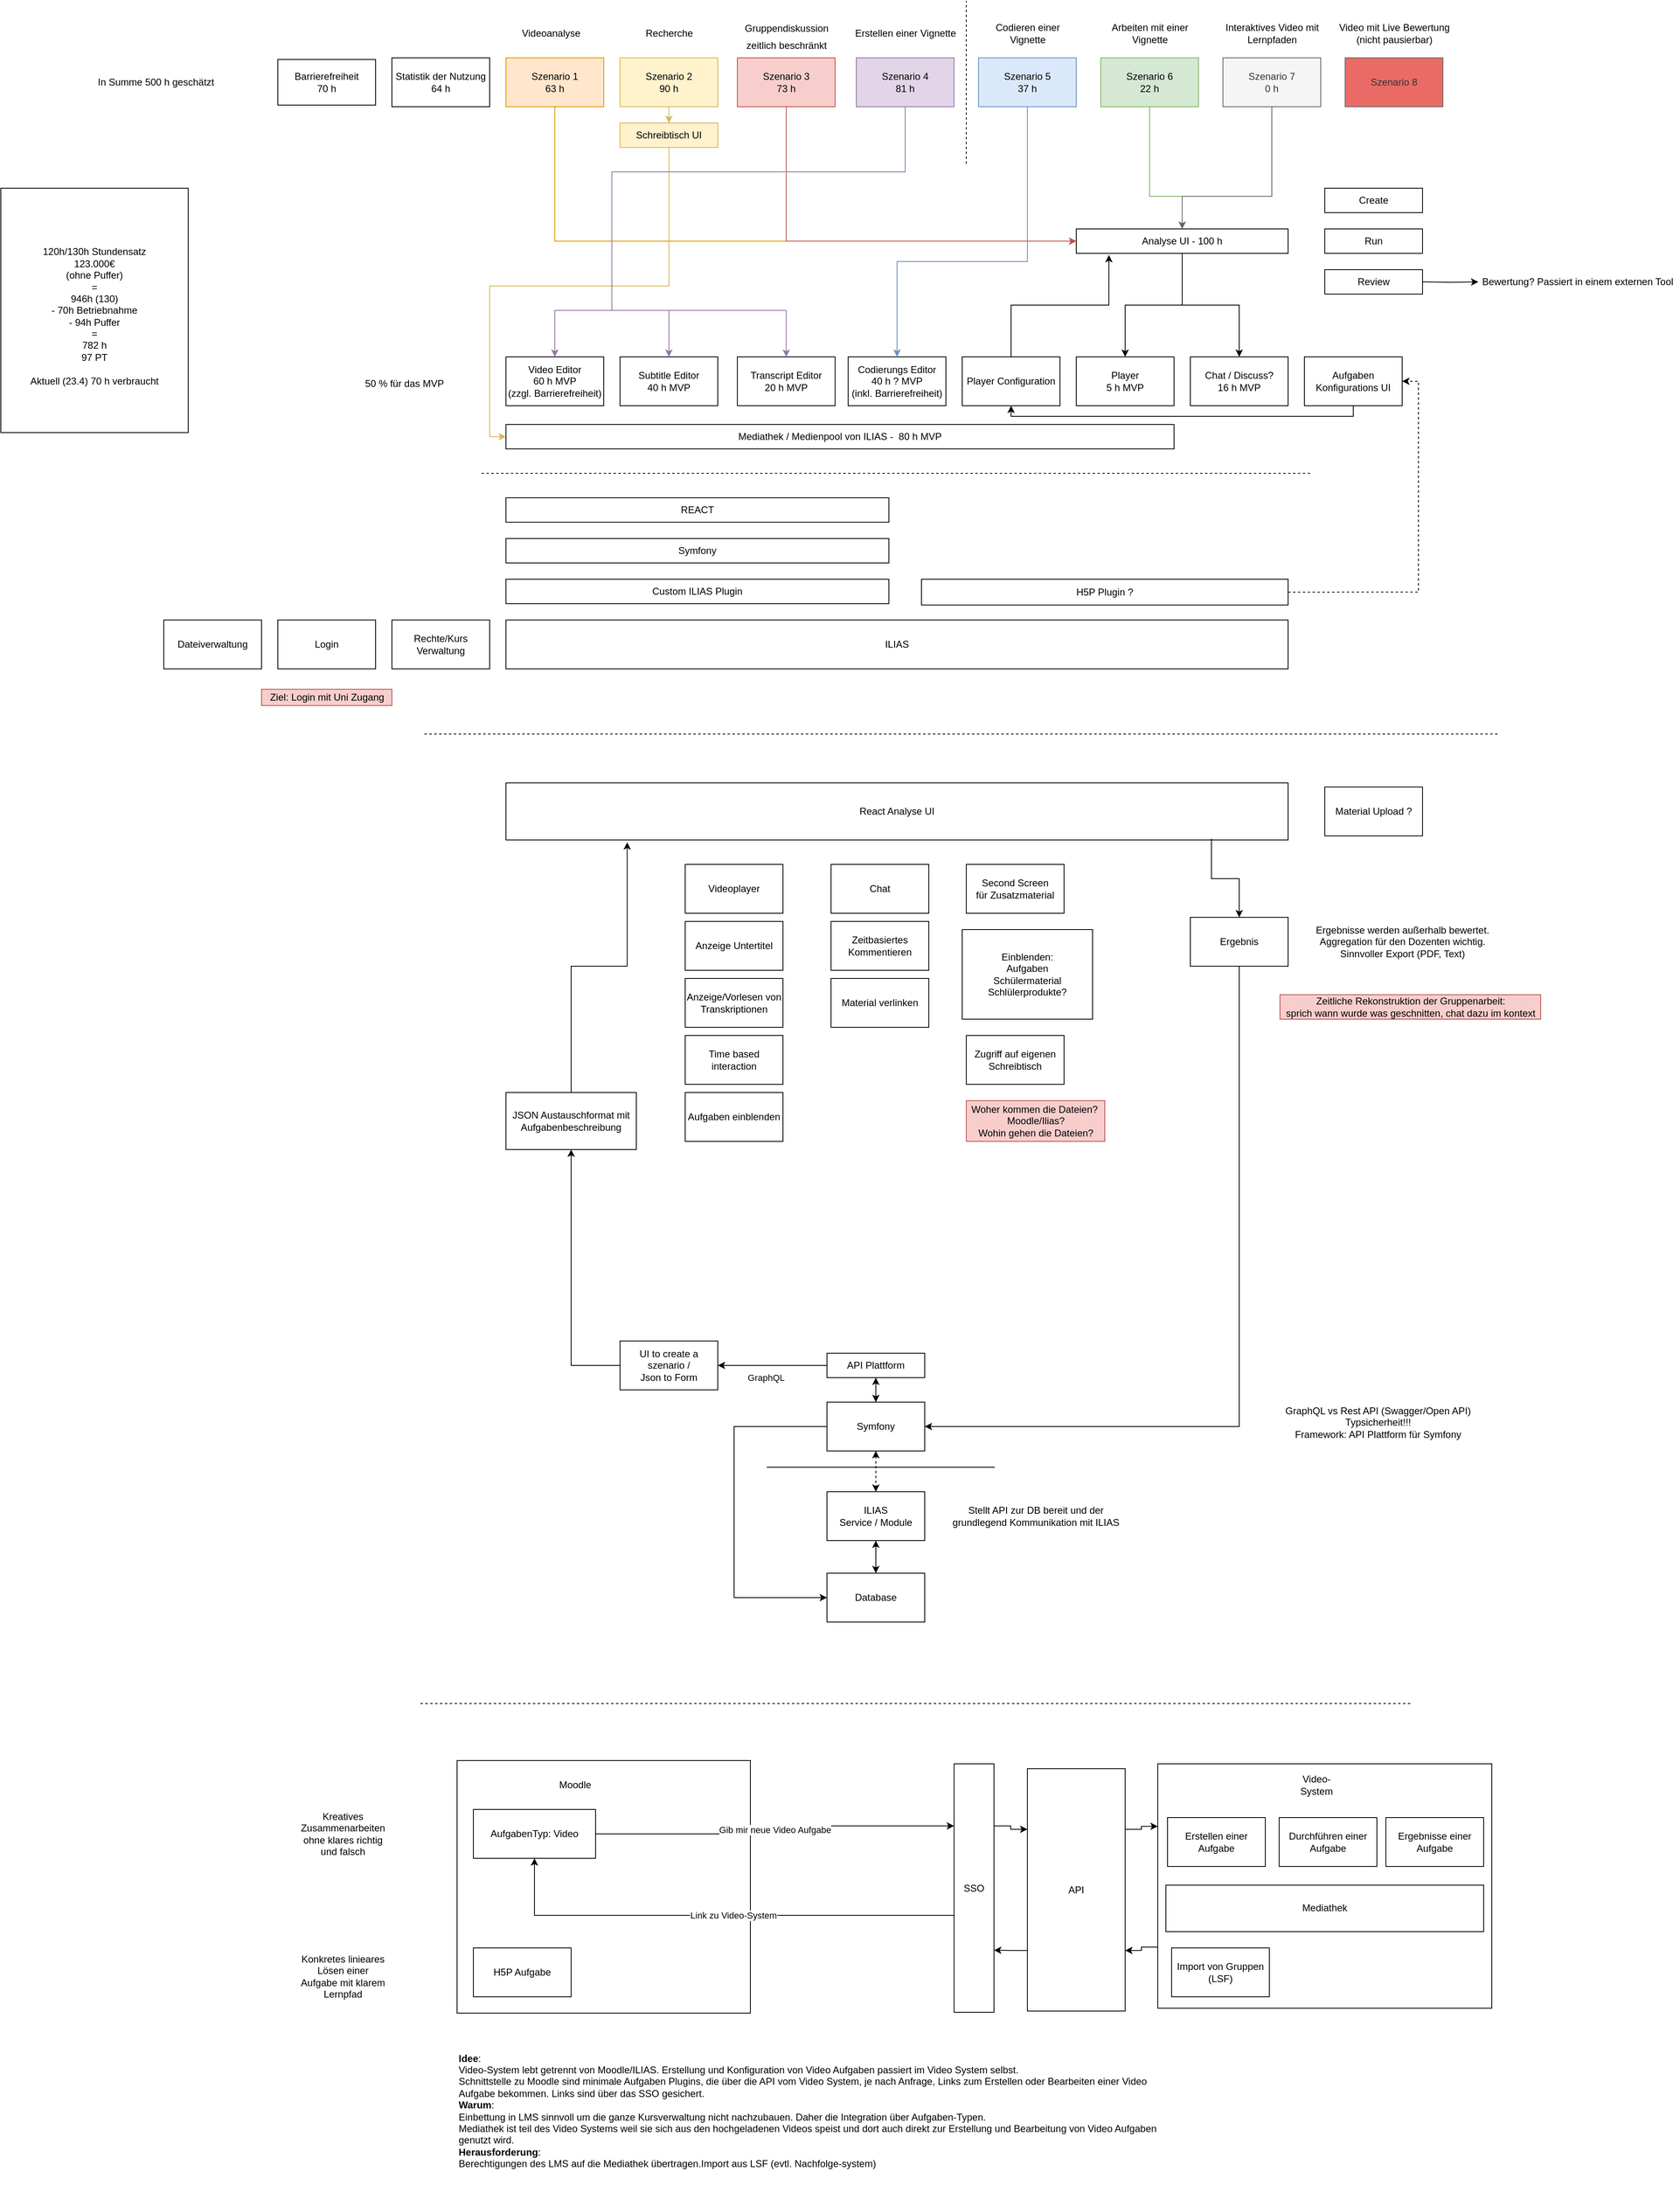 <mxfile version="13.0.1" type="device"><diagram id="GqrvYl_bF0dRi48iy8UV" name="Page-1"><mxGraphModel dx="1875" dy="1969" grid="1" gridSize="10" guides="1" tooltips="1" connect="1" arrows="1" fold="1" page="1" pageScale="1" pageWidth="827" pageHeight="1169" math="0" shadow="0"><root><mxCell id="0"/><mxCell id="1" parent="0"/><mxCell id="c1PulJrMfa4K9SwV0oyZ-1" value="ILIAS" style="rounded=0;whiteSpace=wrap;html=1;" parent="1" vertex="1"><mxGeometry x="20" y="500" width="960" height="60" as="geometry"/></mxCell><mxCell id="c1PulJrMfa4K9SwV0oyZ-2" value="Symfony" style="rounded=0;whiteSpace=wrap;html=1;" parent="1" vertex="1"><mxGeometry x="20" y="400" width="470" height="30" as="geometry"/></mxCell><mxCell id="c1PulJrMfa4K9SwV0oyZ-3" value="Custom ILIAS Plugin" style="rounded=0;whiteSpace=wrap;html=1;" parent="1" vertex="1"><mxGeometry x="20" y="450" width="470" height="30" as="geometry"/></mxCell><mxCell id="c1PulJrMfa4K9SwV0oyZ-5" value="Video Editor&lt;br&gt;60 h MVP&lt;br&gt;(zzgl. Barrierefreiheit)" style="rounded=0;whiteSpace=wrap;html=1;" parent="1" vertex="1"><mxGeometry x="20" y="177" width="120" height="60" as="geometry"/></mxCell><mxCell id="c1PulJrMfa4K9SwV0oyZ-61" style="edgeStyle=orthogonalEdgeStyle;rounded=0;orthogonalLoop=1;jettySize=auto;html=1;exitX=0.5;exitY=0;exitDx=0;exitDy=0;fillColor=#e1d5e7;strokeColor=#9673a6;startArrow=classic;startFill=1;endArrow=none;endFill=0;" parent="1" source="c1PulJrMfa4K9SwV0oyZ-7" edge="1"><mxGeometry relative="1" as="geometry"><mxPoint x="150" y="120" as="targetPoint"/><Array as="points"><mxPoint x="220" y="120"/></Array></mxGeometry></mxCell><mxCell id="c1PulJrMfa4K9SwV0oyZ-7" value="Subtitle Editor&lt;br&gt;40 h MVP" style="rounded=0;whiteSpace=wrap;html=1;" parent="1" vertex="1"><mxGeometry x="160" y="177" width="120" height="60" as="geometry"/></mxCell><mxCell id="c1PulJrMfa4K9SwV0oyZ-47" style="edgeStyle=orthogonalEdgeStyle;rounded=0;orthogonalLoop=1;jettySize=auto;html=1;exitX=0.5;exitY=1;exitDx=0;exitDy=0;entryX=0;entryY=0.5;entryDx=0;entryDy=0;fillColor=#ffe6cc;strokeColor=#d79b00;" parent="1" source="c1PulJrMfa4K9SwV0oyZ-8" target="c1PulJrMfa4K9SwV0oyZ-45" edge="1"><mxGeometry relative="1" as="geometry"/></mxCell><mxCell id="c1PulJrMfa4K9SwV0oyZ-8" value="Szenario 1&lt;br&gt;63 h" style="rounded=0;whiteSpace=wrap;html=1;fillColor=#ffe6cc;strokeColor=#d79b00;" parent="1" vertex="1"><mxGeometry x="20" y="-190" width="120" height="60" as="geometry"/></mxCell><mxCell id="c1PulJrMfa4K9SwV0oyZ-38" value="" style="edgeStyle=orthogonalEdgeStyle;rounded=0;orthogonalLoop=1;jettySize=auto;html=1;fillColor=#fff2cc;strokeColor=#d6b656;" parent="1" source="c1PulJrMfa4K9SwV0oyZ-9" target="c1PulJrMfa4K9SwV0oyZ-37" edge="1"><mxGeometry relative="1" as="geometry"/></mxCell><mxCell id="c1PulJrMfa4K9SwV0oyZ-9" value="Szenario 2&lt;br&gt;90 h" style="rounded=0;whiteSpace=wrap;html=1;fillColor=#fff2cc;strokeColor=#d6b656;" parent="1" vertex="1"><mxGeometry x="160" y="-190" width="120" height="60" as="geometry"/></mxCell><mxCell id="c1PulJrMfa4K9SwV0oyZ-39" style="edgeStyle=orthogonalEdgeStyle;rounded=0;orthogonalLoop=1;jettySize=auto;html=1;exitX=0.5;exitY=1;exitDx=0;exitDy=0;entryX=0;entryY=0.5;entryDx=0;entryDy=0;fillColor=#fff2cc;strokeColor=#d6b656;" parent="1" source="c1PulJrMfa4K9SwV0oyZ-37" target="c1PulJrMfa4K9SwV0oyZ-26" edge="1"><mxGeometry relative="1" as="geometry"/></mxCell><mxCell id="c1PulJrMfa4K9SwV0oyZ-37" value="Schreibtisch UI" style="rounded=0;whiteSpace=wrap;html=1;fillColor=#fff2cc;strokeColor=#d6b656;" parent="1" vertex="1"><mxGeometry x="160" y="-110" width="120" height="30" as="geometry"/></mxCell><mxCell id="c1PulJrMfa4K9SwV0oyZ-48" style="edgeStyle=orthogonalEdgeStyle;rounded=0;orthogonalLoop=1;jettySize=auto;html=1;exitX=0.5;exitY=1;exitDx=0;exitDy=0;fillColor=#f8cecc;strokeColor=#b85450;entryX=0;entryY=0.5;entryDx=0;entryDy=0;" parent="1" source="c1PulJrMfa4K9SwV0oyZ-10" target="c1PulJrMfa4K9SwV0oyZ-45" edge="1"><mxGeometry relative="1" as="geometry"/></mxCell><mxCell id="c1PulJrMfa4K9SwV0oyZ-10" value="Szenario 3&lt;br&gt;73 h" style="rounded=0;whiteSpace=wrap;html=1;fillColor=#f8cecc;strokeColor=#b85450;" parent="1" vertex="1"><mxGeometry x="304" y="-190" width="120" height="60" as="geometry"/></mxCell><mxCell id="c1PulJrMfa4K9SwV0oyZ-57" style="edgeStyle=orthogonalEdgeStyle;rounded=0;orthogonalLoop=1;jettySize=auto;html=1;exitX=0.5;exitY=1;exitDx=0;exitDy=0;entryX=0.5;entryY=0;entryDx=0;entryDy=0;fillColor=#e1d5e7;strokeColor=#9673a6;" parent="1" source="c1PulJrMfa4K9SwV0oyZ-11" target="c1PulJrMfa4K9SwV0oyZ-5" edge="1"><mxGeometry relative="1" as="geometry"><Array as="points"><mxPoint x="510" y="-50"/><mxPoint x="150" y="-50"/><mxPoint x="150" y="120"/><mxPoint x="150" y="120"/><mxPoint x="80" y="120"/></Array></mxGeometry></mxCell><mxCell id="c1PulJrMfa4K9SwV0oyZ-11" value="Szenario 4&lt;br&gt;81 h" style="rounded=0;whiteSpace=wrap;html=1;fillColor=#e1d5e7;strokeColor=#9673a6;" parent="1" vertex="1"><mxGeometry x="450" y="-190" width="120" height="60" as="geometry"/></mxCell><mxCell id="c1PulJrMfa4K9SwV0oyZ-62" style="edgeStyle=orthogonalEdgeStyle;rounded=0;orthogonalLoop=1;jettySize=auto;html=1;exitX=0.5;exitY=0;exitDx=0;exitDy=0;endArrow=none;endFill=0;startArrow=classic;startFill=1;fillColor=#e1d5e7;strokeColor=#9673a6;" parent="1" source="c1PulJrMfa4K9SwV0oyZ-13" edge="1"><mxGeometry relative="1" as="geometry"><mxPoint x="150" y="120" as="targetPoint"/><Array as="points"><mxPoint x="364" y="120"/></Array></mxGeometry></mxCell><mxCell id="c1PulJrMfa4K9SwV0oyZ-13" value="Transcript Editor&lt;br&gt;20 h MVP" style="rounded=0;whiteSpace=wrap;html=1;" parent="1" vertex="1"><mxGeometry x="304" y="177" width="120" height="60" as="geometry"/></mxCell><mxCell id="c1PulJrMfa4K9SwV0oyZ-15" value="REACT" style="rounded=0;whiteSpace=wrap;html=1;" parent="1" vertex="1"><mxGeometry x="20" y="350" width="470" height="30" as="geometry"/></mxCell><mxCell id="c1PulJrMfa4K9SwV0oyZ-21" value="Codierungs Editor&lt;br&gt;40 h ? MVP&lt;br&gt;(inkl. Barrierefreiheit)" style="rounded=0;whiteSpace=wrap;html=1;" parent="1" vertex="1"><mxGeometry x="440" y="177" width="120" height="60" as="geometry"/></mxCell><mxCell id="c1PulJrMfa4K9SwV0oyZ-83" style="edgeStyle=orthogonalEdgeStyle;rounded=0;orthogonalLoop=1;jettySize=auto;html=1;exitX=1;exitY=0.5;exitDx=0;exitDy=0;entryX=1;entryY=0.5;entryDx=0;entryDy=0;startArrow=none;startFill=0;endArrow=classic;endFill=1;dashed=1;" parent="1" source="c1PulJrMfa4K9SwV0oyZ-23" target="c1PulJrMfa4K9SwV0oyZ-81" edge="1"><mxGeometry relative="1" as="geometry"/></mxCell><mxCell id="c1PulJrMfa4K9SwV0oyZ-23" value="H5P Plugin ?" style="rounded=0;whiteSpace=wrap;html=1;" parent="1" vertex="1"><mxGeometry x="530" y="450" width="450" height="31.64" as="geometry"/></mxCell><mxCell id="c1PulJrMfa4K9SwV0oyZ-24" value="Player&lt;br&gt;5 h MVP" style="rounded=0;whiteSpace=wrap;html=1;" parent="1" vertex="1"><mxGeometry x="720" y="177" width="120" height="60" as="geometry"/></mxCell><mxCell id="c1PulJrMfa4K9SwV0oyZ-85" style="edgeStyle=orthogonalEdgeStyle;rounded=0;orthogonalLoop=1;jettySize=auto;html=1;exitX=0.5;exitY=0;exitDx=0;exitDy=0;entryX=0.154;entryY=1.067;entryDx=0;entryDy=0;entryPerimeter=0;startArrow=none;startFill=0;endArrow=classic;endFill=1;" parent="1" source="c1PulJrMfa4K9SwV0oyZ-25" target="c1PulJrMfa4K9SwV0oyZ-45" edge="1"><mxGeometry relative="1" as="geometry"/></mxCell><mxCell id="c1PulJrMfa4K9SwV0oyZ-25" value="Player Configuration" style="rounded=0;whiteSpace=wrap;html=1;" parent="1" vertex="1"><mxGeometry x="580" y="177" width="120" height="60" as="geometry"/></mxCell><mxCell id="c1PulJrMfa4K9SwV0oyZ-26" value="Mediathek / Medienpool von ILIAS -&amp;nbsp; 80 h MVP" style="rounded=0;whiteSpace=wrap;html=1;" parent="1" vertex="1"><mxGeometry x="20" y="260" width="820" height="30" as="geometry"/></mxCell><mxCell id="c1PulJrMfa4K9SwV0oyZ-27" value="Chat / Discuss?&lt;br&gt;16 h MVP" style="rounded=0;whiteSpace=wrap;html=1;" parent="1" vertex="1"><mxGeometry x="860" y="177" width="120" height="60" as="geometry"/></mxCell><mxCell id="c1PulJrMfa4K9SwV0oyZ-69" style="edgeStyle=orthogonalEdgeStyle;rounded=0;orthogonalLoop=1;jettySize=auto;html=1;exitX=0.5;exitY=1;exitDx=0;exitDy=0;entryX=0.5;entryY=0;entryDx=0;entryDy=0;startArrow=none;startFill=0;endArrow=classic;endFill=1;fillColor=#dae8fc;strokeColor=#6c8ebf;" parent="1" source="c1PulJrMfa4K9SwV0oyZ-31" target="c1PulJrMfa4K9SwV0oyZ-21" edge="1"><mxGeometry relative="1" as="geometry"><Array as="points"><mxPoint x="660" y="60"/><mxPoint x="500" y="60"/></Array></mxGeometry></mxCell><mxCell id="c1PulJrMfa4K9SwV0oyZ-31" value="Szenario 5&lt;br&gt;37 h" style="rounded=0;whiteSpace=wrap;html=1;fillColor=#dae8fc;strokeColor=#6c8ebf;" parent="1" vertex="1"><mxGeometry x="600" y="-190" width="120" height="60" as="geometry"/></mxCell><mxCell id="c1PulJrMfa4K9SwV0oyZ-71" style="edgeStyle=orthogonalEdgeStyle;rounded=0;orthogonalLoop=1;jettySize=auto;html=1;exitX=0.5;exitY=1;exitDx=0;exitDy=0;entryX=0.5;entryY=0;entryDx=0;entryDy=0;startArrow=none;startFill=0;endArrow=classic;endFill=1;fillColor=#d5e8d4;strokeColor=#82b366;" parent="1" source="c1PulJrMfa4K9SwV0oyZ-32" target="c1PulJrMfa4K9SwV0oyZ-45" edge="1"><mxGeometry relative="1" as="geometry"><Array as="points"><mxPoint x="810" y="-20"/><mxPoint x="850" y="-20"/></Array></mxGeometry></mxCell><mxCell id="c1PulJrMfa4K9SwV0oyZ-32" value="Szenario 6&lt;br&gt;22 h" style="rounded=0;whiteSpace=wrap;html=1;fillColor=#d5e8d4;strokeColor=#82b366;" parent="1" vertex="1"><mxGeometry x="750" y="-190" width="120" height="60" as="geometry"/></mxCell><mxCell id="c1PulJrMfa4K9SwV0oyZ-84" style="edgeStyle=orthogonalEdgeStyle;rounded=0;orthogonalLoop=1;jettySize=auto;html=1;exitX=0.5;exitY=1;exitDx=0;exitDy=0;entryX=0.5;entryY=0;entryDx=0;entryDy=0;startArrow=none;startFill=0;endArrow=classic;endFill=1;fillColor=#f5f5f5;strokeColor=#666666;" parent="1" source="c1PulJrMfa4K9SwV0oyZ-33" target="c1PulJrMfa4K9SwV0oyZ-45" edge="1"><mxGeometry relative="1" as="geometry"><Array as="points"><mxPoint x="960" y="-20"/><mxPoint x="850" y="-20"/></Array></mxGeometry></mxCell><mxCell id="c1PulJrMfa4K9SwV0oyZ-33" value="Szenario 7&lt;br&gt;0 h" style="rounded=0;whiteSpace=wrap;html=1;fillColor=#f5f5f5;strokeColor=#666666;fontColor=#333333;" parent="1" vertex="1"><mxGeometry x="900" y="-190" width="120" height="60" as="geometry"/></mxCell><mxCell id="c1PulJrMfa4K9SwV0oyZ-44" value="zeitlich beschränkt" style="text;html=1;align=center;verticalAlign=middle;resizable=0;points=[];autosize=1;" parent="1" vertex="1"><mxGeometry x="309" y="-215" width="110" height="20" as="geometry"/></mxCell><mxCell id="c1PulJrMfa4K9SwV0oyZ-46" style="edgeStyle=orthogonalEdgeStyle;rounded=0;orthogonalLoop=1;jettySize=auto;html=1;exitX=0.5;exitY=1;exitDx=0;exitDy=0;entryX=0.5;entryY=0;entryDx=0;entryDy=0;" parent="1" source="c1PulJrMfa4K9SwV0oyZ-45" target="c1PulJrMfa4K9SwV0oyZ-27" edge="1"><mxGeometry relative="1" as="geometry"/></mxCell><mxCell id="c1PulJrMfa4K9SwV0oyZ-49" style="edgeStyle=orthogonalEdgeStyle;rounded=0;orthogonalLoop=1;jettySize=auto;html=1;exitX=0.5;exitY=1;exitDx=0;exitDy=0;entryX=0.5;entryY=0;entryDx=0;entryDy=0;" parent="1" source="c1PulJrMfa4K9SwV0oyZ-45" target="c1PulJrMfa4K9SwV0oyZ-24" edge="1"><mxGeometry relative="1" as="geometry"/></mxCell><mxCell id="c1PulJrMfa4K9SwV0oyZ-45" value="Analyse UI - 100 h" style="rounded=0;whiteSpace=wrap;html=1;" parent="1" vertex="1"><mxGeometry x="720" y="20" width="260" height="30" as="geometry"/></mxCell><mxCell id="c1PulJrMfa4K9SwV0oyZ-64" value="Erstellen einer Vignette" style="text;html=1;align=center;verticalAlign=middle;resizable=0;points=[];autosize=1;" parent="1" vertex="1"><mxGeometry x="440" y="-230" width="140" height="20" as="geometry"/></mxCell><mxCell id="c1PulJrMfa4K9SwV0oyZ-65" value="Gruppendiskussion" style="text;html=1;align=center;verticalAlign=middle;resizable=0;points=[];autosize=1;" parent="1" vertex="1"><mxGeometry x="304" y="-236" width="120" height="20" as="geometry"/></mxCell><mxCell id="c1PulJrMfa4K9SwV0oyZ-66" value="Recherche" style="text;html=1;align=center;verticalAlign=middle;resizable=0;points=[];autosize=1;" parent="1" vertex="1"><mxGeometry x="185" y="-230" width="70" height="20" as="geometry"/></mxCell><mxCell id="c1PulJrMfa4K9SwV0oyZ-67" value="Videoanalyse" style="text;html=1;align=center;verticalAlign=middle;resizable=0;points=[];autosize=1;" parent="1" vertex="1"><mxGeometry x="30" y="-230" width="90" height="20" as="geometry"/></mxCell><mxCell id="c1PulJrMfa4K9SwV0oyZ-68" value="Codieren einer &lt;br&gt;Vignette" style="text;html=1;align=center;verticalAlign=middle;resizable=0;points=[];autosize=1;" parent="1" vertex="1"><mxGeometry x="615" y="-235" width="90" height="30" as="geometry"/></mxCell><mxCell id="c1PulJrMfa4K9SwV0oyZ-70" value="Arbeiten mit einer&lt;br&gt;Vignette" style="text;html=1;align=center;verticalAlign=middle;resizable=0;points=[];autosize=1;" parent="1" vertex="1"><mxGeometry x="755" y="-235" width="110" height="30" as="geometry"/></mxCell><mxCell id="c1PulJrMfa4K9SwV0oyZ-74" value="Interaktives Video mit&lt;br&gt;Lernpfaden" style="text;html=1;align=center;verticalAlign=middle;resizable=0;points=[];autosize=1;" parent="1" vertex="1"><mxGeometry x="895" y="-235" width="130" height="30" as="geometry"/></mxCell><mxCell id="c1PulJrMfa4K9SwV0oyZ-77" value="" style="endArrow=none;dashed=1;html=1;" parent="1" edge="1"><mxGeometry width="50" height="50" relative="1" as="geometry"><mxPoint x="-10" y="320" as="sourcePoint"/><mxPoint x="1010" y="320" as="targetPoint"/></mxGeometry></mxCell><mxCell id="c1PulJrMfa4K9SwV0oyZ-79" value="Szenario 8" style="rounded=0;whiteSpace=wrap;html=1;fillColor=#EA6B66;strokeColor=#666666;fontColor=#333333;" parent="1" vertex="1"><mxGeometry x="1050" y="-190" width="120" height="60" as="geometry"/></mxCell><mxCell id="c1PulJrMfa4K9SwV0oyZ-80" value="Video mit Live Bewertung&lt;br&gt;(nicht pausierbar)" style="text;html=1;align=center;verticalAlign=middle;resizable=0;points=[];autosize=1;" parent="1" vertex="1"><mxGeometry x="1035" y="-235" width="150" height="30" as="geometry"/></mxCell><mxCell id="c1PulJrMfa4K9SwV0oyZ-82" style="edgeStyle=orthogonalEdgeStyle;rounded=0;orthogonalLoop=1;jettySize=auto;html=1;exitX=0.5;exitY=1;exitDx=0;exitDy=0;entryX=0.5;entryY=1;entryDx=0;entryDy=0;startArrow=none;startFill=0;endArrow=classic;endFill=1;" parent="1" source="c1PulJrMfa4K9SwV0oyZ-81" target="c1PulJrMfa4K9SwV0oyZ-25" edge="1"><mxGeometry relative="1" as="geometry"><Array as="points"><mxPoint x="1060" y="250"/><mxPoint x="640" y="250"/></Array></mxGeometry></mxCell><mxCell id="c1PulJrMfa4K9SwV0oyZ-81" value="Aufgaben Konfigurations UI" style="rounded=0;whiteSpace=wrap;html=1;" parent="1" vertex="1"><mxGeometry x="1000" y="177" width="120" height="60" as="geometry"/></mxCell><mxCell id="c1PulJrMfa4K9SwV0oyZ-87" value="Create" style="rounded=0;whiteSpace=wrap;html=1;" parent="1" vertex="1"><mxGeometry x="1025" y="-30" width="120" height="30" as="geometry"/></mxCell><mxCell id="c1PulJrMfa4K9SwV0oyZ-89" value="Run" style="rounded=0;whiteSpace=wrap;html=1;" parent="1" vertex="1"><mxGeometry x="1025" y="20" width="120" height="30" as="geometry"/></mxCell><mxCell id="c1PulJrMfa4K9SwV0oyZ-90" value="Bewertung? Passiert in einem externen Tool" style="text;html=1;align=center;verticalAlign=middle;resizable=0;points=[];autosize=1;" parent="1" vertex="1"><mxGeometry x="1210" y="75" width="250" height="20" as="geometry"/></mxCell><mxCell id="c1PulJrMfa4K9SwV0oyZ-92" style="edgeStyle=orthogonalEdgeStyle;rounded=0;orthogonalLoop=1;jettySize=auto;html=1;entryX=0.014;entryY=0.5;entryDx=0;entryDy=0;entryPerimeter=0;startArrow=none;startFill=0;endArrow=classic;endFill=1;" parent="1" target="c1PulJrMfa4K9SwV0oyZ-90" edge="1"><mxGeometry relative="1" as="geometry"><mxPoint x="1145" y="85" as="sourcePoint"/></mxGeometry></mxCell><mxCell id="c1PulJrMfa4K9SwV0oyZ-91" value="Review" style="rounded=0;whiteSpace=wrap;html=1;" parent="1" vertex="1"><mxGeometry x="1025" y="70" width="120" height="30" as="geometry"/></mxCell><mxCell id="c1PulJrMfa4K9SwV0oyZ-93" value="&lt;br&gt;120h/130h Stundensatz&lt;br&gt;123.000€&lt;br&gt;(ohne Puffer)&lt;br&gt;=&lt;br&gt;946h (130)&lt;br&gt;- 70h Betriebnahme&lt;br&gt;- 94h Puffer&lt;br&gt;=&lt;br&gt;782 h&lt;br&gt;97 PT&lt;br&gt;&lt;br&gt;Aktuell (23.4) 70 h verbraucht" style="rounded=0;whiteSpace=wrap;html=1;" parent="1" vertex="1"><mxGeometry x="-600" y="-30" width="230" height="300" as="geometry"/></mxCell><mxCell id="c1PulJrMfa4K9SwV0oyZ-94" value="Barrierefreiheit&lt;br&gt;70 h" style="rounded=0;whiteSpace=wrap;html=1;" parent="1" vertex="1"><mxGeometry x="-260" y="-188" width="120" height="56" as="geometry"/></mxCell><mxCell id="c1PulJrMfa4K9SwV0oyZ-95" value="" style="endArrow=none;dashed=1;html=1;" parent="1" edge="1"><mxGeometry width="50" height="50" relative="1" as="geometry"><mxPoint x="585" y="-60" as="sourcePoint"/><mxPoint x="585" y="-260" as="targetPoint"/></mxGeometry></mxCell><mxCell id="c1PulJrMfa4K9SwV0oyZ-97" value="React Analyse UI" style="rounded=0;whiteSpace=wrap;html=1;" parent="1" vertex="1"><mxGeometry x="20" y="700" width="960" height="70" as="geometry"/></mxCell><mxCell id="GsX40yaejUGZnyBbeWUA-1" value="" style="endArrow=none;dashed=1;html=1;" edge="1" parent="1"><mxGeometry width="50" height="50" relative="1" as="geometry"><mxPoint x="-80" y="640" as="sourcePoint"/><mxPoint x="1240" y="640" as="targetPoint"/></mxGeometry></mxCell><mxCell id="GsX40yaejUGZnyBbeWUA-7" style="edgeStyle=orthogonalEdgeStyle;rounded=0;orthogonalLoop=1;jettySize=auto;html=1;exitX=0.5;exitY=0;exitDx=0;exitDy=0;entryX=0.155;entryY=1.041;entryDx=0;entryDy=0;entryPerimeter=0;" edge="1" parent="1" source="GsX40yaejUGZnyBbeWUA-5" target="c1PulJrMfa4K9SwV0oyZ-97"><mxGeometry relative="1" as="geometry"/></mxCell><mxCell id="GsX40yaejUGZnyBbeWUA-5" value="JSON Austauschformat mit Aufgabenbeschreibung" style="rounded=0;whiteSpace=wrap;html=1;" vertex="1" parent="1"><mxGeometry x="20" y="1080" width="160" height="70" as="geometry"/></mxCell><mxCell id="GsX40yaejUGZnyBbeWUA-9" style="edgeStyle=orthogonalEdgeStyle;rounded=0;orthogonalLoop=1;jettySize=auto;html=1;exitX=0;exitY=0.5;exitDx=0;exitDy=0;entryX=0.5;entryY=1;entryDx=0;entryDy=0;" edge="1" parent="1" source="GsX40yaejUGZnyBbeWUA-25" target="GsX40yaejUGZnyBbeWUA-5"><mxGeometry relative="1" as="geometry"/></mxCell><mxCell id="GsX40yaejUGZnyBbeWUA-22" style="edgeStyle=orthogonalEdgeStyle;rounded=0;orthogonalLoop=1;jettySize=auto;html=1;exitX=0.5;exitY=1;exitDx=0;exitDy=0;entryX=0.5;entryY=0;entryDx=0;entryDy=0;startArrow=classic;startFill=1;endArrow=classic;endFill=1;" edge="1" parent="1" source="GsX40yaejUGZnyBbeWUA-8" target="GsX40yaejUGZnyBbeWUA-18"><mxGeometry relative="1" as="geometry"/></mxCell><mxCell id="GsX40yaejUGZnyBbeWUA-8" value="ILIAS&lt;br&gt;Service / Module" style="rounded=0;whiteSpace=wrap;html=1;" vertex="1" parent="1"><mxGeometry x="414" y="1570" width="120" height="60" as="geometry"/></mxCell><mxCell id="GsX40yaejUGZnyBbeWUA-16" style="edgeStyle=orthogonalEdgeStyle;rounded=0;orthogonalLoop=1;jettySize=auto;html=1;exitX=0.5;exitY=0;exitDx=0;exitDy=0;entryX=0.902;entryY=0.98;entryDx=0;entryDy=0;entryPerimeter=0;startArrow=classic;startFill=1;endArrow=none;endFill=0;" edge="1" parent="1" source="GsX40yaejUGZnyBbeWUA-13" target="c1PulJrMfa4K9SwV0oyZ-97"><mxGeometry relative="1" as="geometry"/></mxCell><mxCell id="GsX40yaejUGZnyBbeWUA-17" style="edgeStyle=orthogonalEdgeStyle;rounded=0;orthogonalLoop=1;jettySize=auto;html=1;exitX=0.5;exitY=1;exitDx=0;exitDy=0;entryX=1;entryY=0.5;entryDx=0;entryDy=0;startArrow=none;startFill=0;endArrow=classic;endFill=1;" edge="1" parent="1" source="GsX40yaejUGZnyBbeWUA-13" target="GsX40yaejUGZnyBbeWUA-19"><mxGeometry relative="1" as="geometry"/></mxCell><mxCell id="GsX40yaejUGZnyBbeWUA-13" value="Ergebnis" style="rounded=0;whiteSpace=wrap;html=1;" vertex="1" parent="1"><mxGeometry x="860" y="865" width="120" height="60" as="geometry"/></mxCell><mxCell id="GsX40yaejUGZnyBbeWUA-18" value="Database" style="rounded=0;whiteSpace=wrap;html=1;" vertex="1" parent="1"><mxGeometry x="414" y="1670" width="120" height="60" as="geometry"/></mxCell><mxCell id="GsX40yaejUGZnyBbeWUA-21" style="edgeStyle=orthogonalEdgeStyle;rounded=0;orthogonalLoop=1;jettySize=auto;html=1;exitX=0.5;exitY=1;exitDx=0;exitDy=0;entryX=0.5;entryY=0;entryDx=0;entryDy=0;startArrow=classic;startFill=1;endArrow=classic;endFill=1;dashed=1;" edge="1" parent="1" source="GsX40yaejUGZnyBbeWUA-19" target="GsX40yaejUGZnyBbeWUA-8"><mxGeometry relative="1" as="geometry"/></mxCell><mxCell id="GsX40yaejUGZnyBbeWUA-48" style="edgeStyle=orthogonalEdgeStyle;rounded=0;orthogonalLoop=1;jettySize=auto;html=1;exitX=0.5;exitY=0;exitDx=0;exitDy=0;entryX=0.5;entryY=1;entryDx=0;entryDy=0;startArrow=classic;startFill=1;endArrow=classic;endFill=1;" edge="1" parent="1" source="GsX40yaejUGZnyBbeWUA-19" target="GsX40yaejUGZnyBbeWUA-46"><mxGeometry relative="1" as="geometry"/></mxCell><mxCell id="GsX40yaejUGZnyBbeWUA-53" style="edgeStyle=orthogonalEdgeStyle;rounded=0;orthogonalLoop=1;jettySize=auto;html=1;exitX=0;exitY=0.5;exitDx=0;exitDy=0;entryX=0;entryY=0.5;entryDx=0;entryDy=0;startArrow=none;startFill=0;endArrow=classic;endFill=1;" edge="1" parent="1" source="GsX40yaejUGZnyBbeWUA-19" target="GsX40yaejUGZnyBbeWUA-18"><mxGeometry relative="1" as="geometry"><Array as="points"><mxPoint x="300" y="1490"/><mxPoint x="300" y="1700"/></Array></mxGeometry></mxCell><mxCell id="GsX40yaejUGZnyBbeWUA-19" value="Symfony" style="rounded=0;whiteSpace=wrap;html=1;" vertex="1" parent="1"><mxGeometry x="414" y="1460" width="120" height="60" as="geometry"/></mxCell><mxCell id="GsX40yaejUGZnyBbeWUA-50" style="edgeStyle=orthogonalEdgeStyle;rounded=0;orthogonalLoop=1;jettySize=auto;html=1;exitX=0;exitY=0.5;exitDx=0;exitDy=0;entryX=1;entryY=0.5;entryDx=0;entryDy=0;startArrow=none;startFill=0;endArrow=classic;endFill=1;" edge="1" parent="1" source="GsX40yaejUGZnyBbeWUA-46" target="GsX40yaejUGZnyBbeWUA-25"><mxGeometry relative="1" as="geometry"/></mxCell><mxCell id="GsX40yaejUGZnyBbeWUA-51" value="GraphQL" style="edgeLabel;html=1;align=center;verticalAlign=middle;resizable=0;points=[];" vertex="1" connectable="0" parent="GsX40yaejUGZnyBbeWUA-50"><mxGeometry x="0.117" y="-2" relative="1" as="geometry"><mxPoint y="17" as="offset"/></mxGeometry></mxCell><mxCell id="GsX40yaejUGZnyBbeWUA-46" value="API Plattform" style="rounded=0;whiteSpace=wrap;html=1;" vertex="1" parent="1"><mxGeometry x="414" y="1400" width="120" height="30" as="geometry"/></mxCell><mxCell id="GsX40yaejUGZnyBbeWUA-23" value="Stellt API zur DB bereit und der &lt;br&gt;grundlegend Kommunikation mit ILIAS" style="text;html=1;align=center;verticalAlign=middle;resizable=0;points=[];autosize=1;" vertex="1" parent="1"><mxGeometry x="560" y="1585" width="220" height="30" as="geometry"/></mxCell><mxCell id="GsX40yaejUGZnyBbeWUA-25" value="UI to create a szenario /&lt;br&gt;Json to Form" style="rounded=0;whiteSpace=wrap;html=1;" vertex="1" parent="1"><mxGeometry x="160" y="1385" width="120" height="60" as="geometry"/></mxCell><mxCell id="GsX40yaejUGZnyBbeWUA-27" value="Statistik der Nutzung&lt;br&gt;64 h" style="rounded=0;whiteSpace=wrap;html=1;" vertex="1" parent="1"><mxGeometry x="-120" y="-190" width="120" height="60" as="geometry"/></mxCell><mxCell id="GsX40yaejUGZnyBbeWUA-28" value="In Summe 500 h geschätzt" style="text;html=1;align=center;verticalAlign=middle;resizable=0;points=[];autosize=1;" vertex="1" parent="1"><mxGeometry x="-490" y="-170" width="160" height="20" as="geometry"/></mxCell><mxCell id="GsX40yaejUGZnyBbeWUA-29" value="50 % für das MVP" style="text;html=1;align=center;verticalAlign=middle;resizable=0;points=[];autosize=1;" vertex="1" parent="1"><mxGeometry x="-160" y="200" width="110" height="20" as="geometry"/></mxCell><mxCell id="GsX40yaejUGZnyBbeWUA-31" value="Videoplayer" style="rounded=0;whiteSpace=wrap;html=1;" vertex="1" parent="1"><mxGeometry x="240" y="800" width="120" height="60" as="geometry"/></mxCell><mxCell id="GsX40yaejUGZnyBbeWUA-33" value="Chat" style="rounded=0;whiteSpace=wrap;html=1;" vertex="1" parent="1"><mxGeometry x="419" y="800" width="120" height="60" as="geometry"/></mxCell><mxCell id="GsX40yaejUGZnyBbeWUA-34" value="Anzeige/Vorlesen von Transkriptionen" style="rounded=0;whiteSpace=wrap;html=1;" vertex="1" parent="1"><mxGeometry x="240" y="940" width="120" height="60" as="geometry"/></mxCell><mxCell id="GsX40yaejUGZnyBbeWUA-35" value="Anzeige Untertitel" style="rounded=0;whiteSpace=wrap;html=1;" vertex="1" parent="1"><mxGeometry x="240" y="870" width="120" height="60" as="geometry"/></mxCell><mxCell id="GsX40yaejUGZnyBbeWUA-36" value="Second Screen&lt;br&gt;für Zusatzmaterial" style="rounded=0;whiteSpace=wrap;html=1;" vertex="1" parent="1"><mxGeometry x="585" y="800" width="120" height="60" as="geometry"/></mxCell><mxCell id="GsX40yaejUGZnyBbeWUA-37" value="Time based interaction" style="rounded=0;whiteSpace=wrap;html=1;" vertex="1" parent="1"><mxGeometry x="240" y="1010" width="120" height="60" as="geometry"/></mxCell><mxCell id="GsX40yaejUGZnyBbeWUA-38" value="Aufgaben einblenden" style="rounded=0;whiteSpace=wrap;html=1;" vertex="1" parent="1"><mxGeometry x="240" y="1080" width="120" height="60" as="geometry"/></mxCell><mxCell id="GsX40yaejUGZnyBbeWUA-39" value="Einblenden:&lt;br&gt;Aufgaben&lt;br&gt;Schülermaterial&lt;br&gt;Schlülerprodukte?&lt;br&gt;&lt;div class=&quot;page&quot; title=&quot;Page 9&quot;&gt;&#9;&#9;&lt;/div&gt;" style="rounded=0;whiteSpace=wrap;html=1;" vertex="1" parent="1"><mxGeometry x="580" y="880" width="160" height="110" as="geometry"/></mxCell><mxCell id="GsX40yaejUGZnyBbeWUA-40" value="Material Upload ?" style="rounded=0;whiteSpace=wrap;html=1;" vertex="1" parent="1"><mxGeometry x="1025" y="705" width="120" height="60" as="geometry"/></mxCell><mxCell id="GsX40yaejUGZnyBbeWUA-41" value="Zugriff auf eigenen Schreibtisch" style="rounded=0;whiteSpace=wrap;html=1;" vertex="1" parent="1"><mxGeometry x="585" y="1010" width="120" height="60" as="geometry"/></mxCell><mxCell id="GsX40yaejUGZnyBbeWUA-43" value="Zeitbasiertes Kommentieren" style="rounded=0;whiteSpace=wrap;html=1;" vertex="1" parent="1"><mxGeometry x="419" y="870" width="120" height="60" as="geometry"/></mxCell><mxCell id="GsX40yaejUGZnyBbeWUA-44" value="Material verlinken" style="rounded=0;whiteSpace=wrap;html=1;" vertex="1" parent="1"><mxGeometry x="419" y="940" width="120" height="60" as="geometry"/></mxCell><mxCell id="GsX40yaejUGZnyBbeWUA-45" value="GraphQL vs Rest API (Swagger/Open API)&lt;br&gt;Typsicherheit!!!&lt;br&gt;Framework: API Plattform für Symfony&lt;br&gt;" style="text;html=1;align=center;verticalAlign=middle;resizable=0;points=[];autosize=1;" vertex="1" parent="1"><mxGeometry x="970" y="1460" width="240" height="50" as="geometry"/></mxCell><mxCell id="GsX40yaejUGZnyBbeWUA-52" value="" style="endArrow=none;html=1;" edge="1" parent="1"><mxGeometry width="50" height="50" relative="1" as="geometry"><mxPoint x="340" y="1540" as="sourcePoint"/><mxPoint x="620" y="1540" as="targetPoint"/></mxGeometry></mxCell><mxCell id="GsX40yaejUGZnyBbeWUA-54" value="Woher kommen die Dateien?&amp;nbsp;&lt;br&gt;Moodle/Ilias?&lt;br&gt;Wohin gehen die Dateien?" style="text;html=1;align=center;verticalAlign=middle;resizable=0;points=[];autosize=1;fillColor=#f8cecc;strokeColor=#b85450;" vertex="1" parent="1"><mxGeometry x="585" y="1090" width="170" height="50" as="geometry"/></mxCell><mxCell id="GsX40yaejUGZnyBbeWUA-55" value="Ergebnisse werden außerhalb bewertet.&lt;br&gt;Aggregation für den Dozenten wichtig.&lt;br&gt;Sinnvoller Export (PDF, Text)" style="text;html=1;align=center;verticalAlign=middle;resizable=0;points=[];autosize=1;" vertex="1" parent="1"><mxGeometry x="1005" y="870" width="230" height="50" as="geometry"/></mxCell><mxCell id="GsX40yaejUGZnyBbeWUA-56" value="Rechte/Kurs Verwaltung" style="rounded=0;whiteSpace=wrap;html=1;" vertex="1" parent="1"><mxGeometry x="-120" y="500" width="120" height="60" as="geometry"/></mxCell><mxCell id="GsX40yaejUGZnyBbeWUA-57" value="Login" style="rounded=0;whiteSpace=wrap;html=1;" vertex="1" parent="1"><mxGeometry x="-260" y="500" width="120" height="60" as="geometry"/></mxCell><mxCell id="GsX40yaejUGZnyBbeWUA-58" value="Ziel: Login mit Uni Zugang" style="text;html=1;align=center;verticalAlign=middle;resizable=0;points=[];autosize=1;fillColor=#f8cecc;strokeColor=#b85450;" vertex="1" parent="1"><mxGeometry x="-280" y="585" width="160" height="20" as="geometry"/></mxCell><mxCell id="GsX40yaejUGZnyBbeWUA-59" value="Dateiverwaltung" style="rounded=0;whiteSpace=wrap;html=1;" vertex="1" parent="1"><mxGeometry x="-400" y="500" width="120" height="60" as="geometry"/></mxCell><mxCell id="GsX40yaejUGZnyBbeWUA-60" value="Zeitliche Rekonstruktion der Gruppenarbeit:&lt;br&gt;sprich wann wurde was geschnitten, chat dazu im kontext" style="text;html=1;align=center;verticalAlign=middle;resizable=0;points=[];autosize=1;fillColor=#f8cecc;strokeColor=#b85450;" vertex="1" parent="1"><mxGeometry x="970" y="960" width="320" height="30" as="geometry"/></mxCell><mxCell id="GsX40yaejUGZnyBbeWUA-61" value="" style="endArrow=none;dashed=1;html=1;" edge="1" parent="1"><mxGeometry width="50" height="50" relative="1" as="geometry"><mxPoint x="-85" y="1830" as="sourcePoint"/><mxPoint x="1130" y="1830" as="targetPoint"/></mxGeometry></mxCell><mxCell id="GsX40yaejUGZnyBbeWUA-62" value="" style="rounded=0;whiteSpace=wrap;html=1;" vertex="1" parent="1"><mxGeometry x="-40" y="1900" width="360" height="310" as="geometry"/></mxCell><mxCell id="GsX40yaejUGZnyBbeWUA-84" style="edgeStyle=orthogonalEdgeStyle;rounded=0;orthogonalLoop=1;jettySize=auto;html=1;exitX=0;exitY=0.75;exitDx=0;exitDy=0;entryX=1;entryY=0.75;entryDx=0;entryDy=0;startArrow=none;startFill=0;endArrow=classic;endFill=1;" edge="1" parent="1" source="GsX40yaejUGZnyBbeWUA-63" target="GsX40yaejUGZnyBbeWUA-66"><mxGeometry relative="1" as="geometry"/></mxCell><mxCell id="GsX40yaejUGZnyBbeWUA-63" value="" style="rounded=0;whiteSpace=wrap;html=1;" vertex="1" parent="1"><mxGeometry x="820" y="1904" width="410" height="300" as="geometry"/></mxCell><mxCell id="GsX40yaejUGZnyBbeWUA-68" value="Gib mir neue Video Aufgabe" style="edgeStyle=orthogonalEdgeStyle;rounded=0;orthogonalLoop=1;jettySize=auto;html=1;exitX=1;exitY=0.5;exitDx=0;exitDy=0;entryX=0;entryY=0.25;entryDx=0;entryDy=0;startArrow=none;startFill=0;endArrow=classic;endFill=1;" edge="1" parent="1" source="GsX40yaejUGZnyBbeWUA-64" target="GsX40yaejUGZnyBbeWUA-74"><mxGeometry relative="1" as="geometry"/></mxCell><mxCell id="GsX40yaejUGZnyBbeWUA-64" value="AufgabenTyp: Video" style="rounded=0;whiteSpace=wrap;html=1;" vertex="1" parent="1"><mxGeometry x="-20" y="1960" width="150" height="60" as="geometry"/></mxCell><mxCell id="GsX40yaejUGZnyBbeWUA-65" value="Moodle" style="text;html=1;strokeColor=none;fillColor=none;align=center;verticalAlign=middle;whiteSpace=wrap;rounded=0;" vertex="1" parent="1"><mxGeometry x="85" y="1920" width="40" height="20" as="geometry"/></mxCell><mxCell id="GsX40yaejUGZnyBbeWUA-83" style="edgeStyle=orthogonalEdgeStyle;rounded=0;orthogonalLoop=1;jettySize=auto;html=1;exitX=1;exitY=0.25;exitDx=0;exitDy=0;entryX=0;entryY=0.256;entryDx=0;entryDy=0;entryPerimeter=0;startArrow=none;startFill=0;endArrow=classic;endFill=1;" edge="1" parent="1" source="GsX40yaejUGZnyBbeWUA-66" target="GsX40yaejUGZnyBbeWUA-63"><mxGeometry relative="1" as="geometry"/></mxCell><mxCell id="GsX40yaejUGZnyBbeWUA-85" style="edgeStyle=orthogonalEdgeStyle;rounded=0;orthogonalLoop=1;jettySize=auto;html=1;exitX=0;exitY=0.75;exitDx=0;exitDy=0;entryX=1;entryY=0.75;entryDx=0;entryDy=0;startArrow=none;startFill=0;endArrow=classic;endFill=1;" edge="1" parent="1" source="GsX40yaejUGZnyBbeWUA-66" target="GsX40yaejUGZnyBbeWUA-74"><mxGeometry relative="1" as="geometry"/></mxCell><mxCell id="GsX40yaejUGZnyBbeWUA-66" value="API" style="rounded=0;whiteSpace=wrap;html=1;" vertex="1" parent="1"><mxGeometry x="660" y="1910" width="120" height="297.5" as="geometry"/></mxCell><mxCell id="GsX40yaejUGZnyBbeWUA-70" value="Erstellen einer Aufgabe" style="rounded=0;whiteSpace=wrap;html=1;" vertex="1" parent="1"><mxGeometry x="832" y="1970" width="120" height="60" as="geometry"/></mxCell><mxCell id="GsX40yaejUGZnyBbeWUA-71" value="Durchführen einer Aufgabe" style="rounded=0;whiteSpace=wrap;html=1;" vertex="1" parent="1"><mxGeometry x="969" y="1970" width="120" height="60" as="geometry"/></mxCell><mxCell id="GsX40yaejUGZnyBbeWUA-72" value="Ergebnisse einer Aufgabe" style="rounded=0;whiteSpace=wrap;html=1;" vertex="1" parent="1"><mxGeometry x="1100" y="1970" width="120" height="60" as="geometry"/></mxCell><mxCell id="GsX40yaejUGZnyBbeWUA-73" value="Mediathek" style="rounded=0;whiteSpace=wrap;html=1;" vertex="1" parent="1"><mxGeometry x="830" y="2052.93" width="390" height="57.07" as="geometry"/></mxCell><mxCell id="GsX40yaejUGZnyBbeWUA-76" style="edgeStyle=orthogonalEdgeStyle;rounded=0;orthogonalLoop=1;jettySize=auto;html=1;exitX=1;exitY=0.25;exitDx=0;exitDy=0;entryX=0;entryY=0.25;entryDx=0;entryDy=0;startArrow=none;startFill=0;endArrow=classic;endFill=1;" edge="1" parent="1" source="GsX40yaejUGZnyBbeWUA-74" target="GsX40yaejUGZnyBbeWUA-66"><mxGeometry relative="1" as="geometry"/></mxCell><mxCell id="GsX40yaejUGZnyBbeWUA-86" value="Link zu Video-System" style="edgeStyle=orthogonalEdgeStyle;rounded=0;orthogonalLoop=1;jettySize=auto;html=1;exitX=0;exitY=0.75;exitDx=0;exitDy=0;entryX=0.5;entryY=1;entryDx=0;entryDy=0;startArrow=none;startFill=0;endArrow=classic;endFill=1;" edge="1" parent="1" source="GsX40yaejUGZnyBbeWUA-74" target="GsX40yaejUGZnyBbeWUA-64"><mxGeometry relative="1" as="geometry"><Array as="points"><mxPoint x="570" y="2090"/><mxPoint x="55" y="2090"/></Array></mxGeometry></mxCell><mxCell id="GsX40yaejUGZnyBbeWUA-74" value="SSO" style="rounded=0;whiteSpace=wrap;html=1;" vertex="1" parent="1"><mxGeometry x="570" y="1904" width="49" height="305" as="geometry"/></mxCell><mxCell id="GsX40yaejUGZnyBbeWUA-77" value="Video-System" style="text;html=1;strokeColor=none;fillColor=none;align=center;verticalAlign=middle;whiteSpace=wrap;rounded=0;" vertex="1" parent="1"><mxGeometry x="995" y="1920" width="40" height="20" as="geometry"/></mxCell><mxCell id="GsX40yaejUGZnyBbeWUA-78" value="Import von Gruppen&lt;br&gt;(LSF)" style="rounded=0;whiteSpace=wrap;html=1;" vertex="1" parent="1"><mxGeometry x="837" y="2130" width="120" height="60" as="geometry"/></mxCell><mxCell id="GsX40yaejUGZnyBbeWUA-87" value="&lt;b&gt;Idee&lt;/b&gt;: &lt;br&gt;Video-System lebt getrennt von Moodle/ILIAS. Erstellung und Konfiguration von Video Aufgaben passiert im Video System selbst.&lt;br&gt;Schnittstelle zu Moodle sind minimale Aufgaben Plugins, die über die API vom Video System, je nach Anfrage, Links zum Erstellen oder Bearbeiten einer Video Aufgabe bekommen. Links sind über das SSO gesichert.&amp;nbsp;&lt;br&gt;&lt;b&gt;Warum&lt;/b&gt;:&amp;nbsp;&lt;br&gt;Einbettung in LMS sinnvoll um die ganze Kursverwaltung nicht nachzubauen. Daher die Integration über Aufgaben-Typen.&amp;nbsp;&lt;br&gt;Mediathek ist teil des Video Systems weil sie sich aus den hochgeladenen Videos speist und dort auch direkt zur Erstellung und Bearbeitung von Video Aufgaben genutzt wird.&lt;br&gt;&lt;b&gt;Herausforderung&lt;/b&gt;:&amp;nbsp;&lt;br&gt;Berechtigungen des LMS auf die Mediathek übertragen.Import aus LSF (evtl. Nachfolge-system)" style="text;html=1;strokeColor=none;fillColor=none;align=left;verticalAlign=middle;whiteSpace=wrap;rounded=0;" vertex="1" parent="1"><mxGeometry x="-40" y="2240" width="870" height="180" as="geometry"/></mxCell><mxCell id="GsX40yaejUGZnyBbeWUA-88" value="H5P Aufgabe" style="rounded=0;whiteSpace=wrap;html=1;" vertex="1" parent="1"><mxGeometry x="-20" y="2130" width="120" height="60" as="geometry"/></mxCell><mxCell id="GsX40yaejUGZnyBbeWUA-89" value="Kreatives Zusammenarbeiten ohne klares richtig und falsch" style="text;html=1;strokeColor=none;fillColor=none;align=center;verticalAlign=middle;whiteSpace=wrap;rounded=0;" vertex="1" parent="1"><mxGeometry x="-200" y="1980" width="40" height="20" as="geometry"/></mxCell><mxCell id="GsX40yaejUGZnyBbeWUA-90" value="Konkretes linieares Lösen einer Aufgabe mit klarem Lernpfad" style="text;html=1;strokeColor=none;fillColor=none;align=center;verticalAlign=middle;whiteSpace=wrap;rounded=0;" vertex="1" parent="1"><mxGeometry x="-235" y="2140" width="110" height="50" as="geometry"/></mxCell></root></mxGraphModel></diagram></mxfile>
